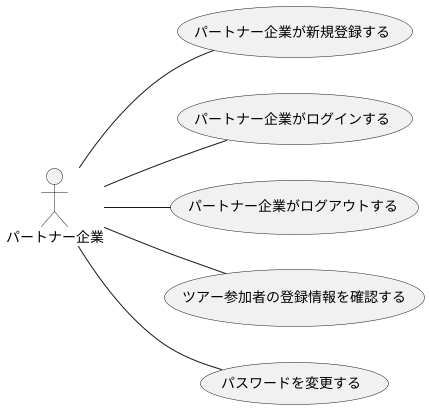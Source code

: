 @startuml パートナー企業_usecase(1)
left to right direction
actor パートナー企業

パートナー企業 -- (パートナー企業が新規登録する)
パートナー企業 -- (パートナー企業がログインする)
パートナー企業 -- (パートナー企業がログアウトする)
パートナー企業 -- (ツアー参加者の登録情報を確認する)
パートナー企業 -- (パスワードを変更する)
@enduml

@startuml パートナー企業_usecase(2)
left to right direction
actor パートナー企業

パートナー企業 -- (イベントを作成する)
パートナー企業 -- (イベントを変更する)
パートナー企業 -- (イベントを削除する)
パートナー企業 -- (ユーザーとチャットする)
パートナー企業 -- (ユーザーの異常を確認する)


@enduml